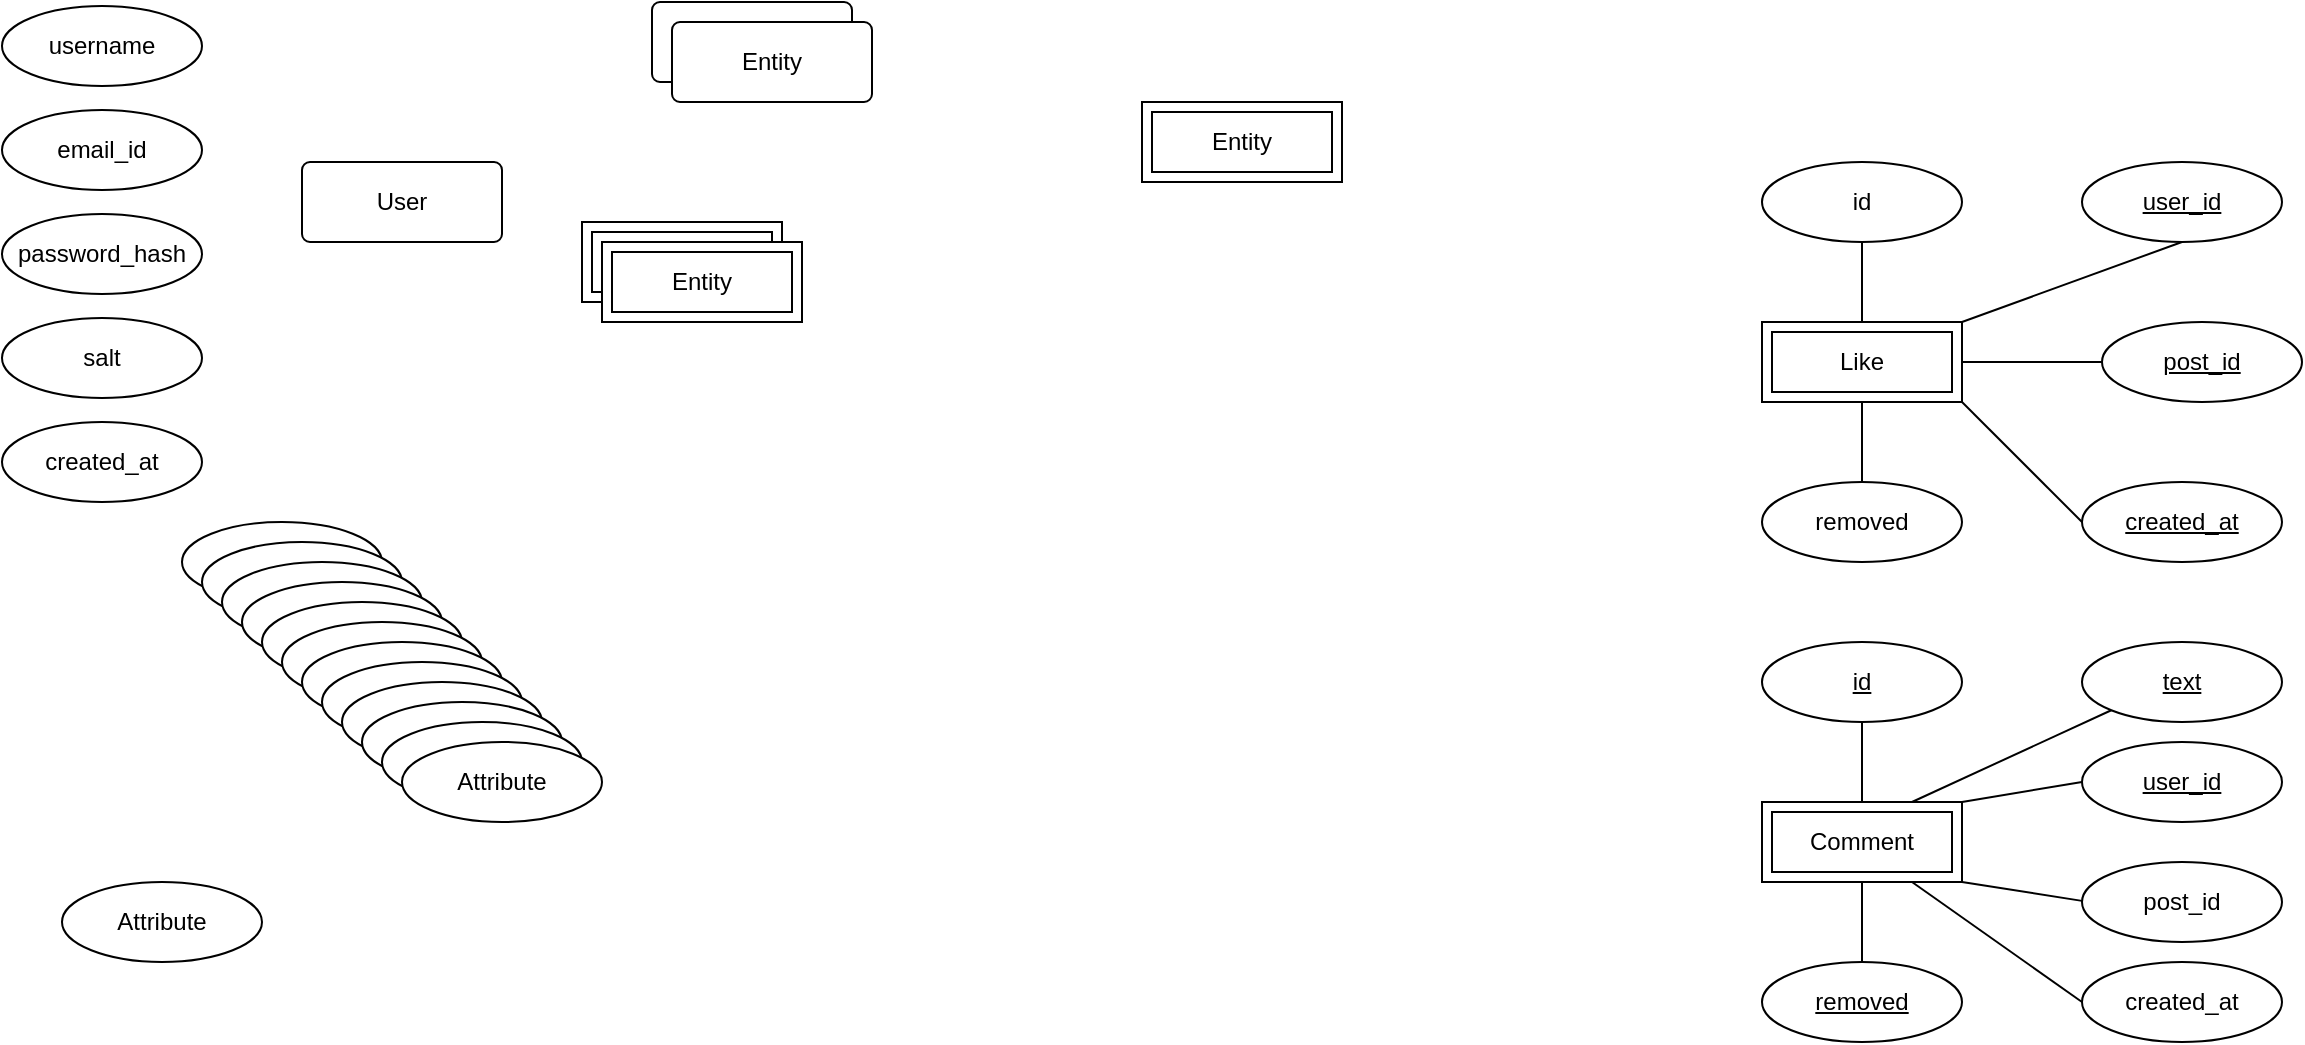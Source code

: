 <mxfile version="22.0.4" type="github">
  <diagram id="R2lEEEUBdFMjLlhIrx00" name="Page-1">
    <mxGraphModel dx="934" dy="591" grid="1" gridSize="10" guides="1" tooltips="1" connect="1" arrows="1" fold="1" page="1" pageScale="1" pageWidth="850" pageHeight="1100" math="0" shadow="0" extFonts="Permanent Marker^https://fonts.googleapis.com/css?family=Permanent+Marker">
      <root>
        <mxCell id="0" />
        <mxCell id="1" parent="0" />
        <mxCell id="sRpCe-yu5LOxPwtg6V8U-1" value="Entity" style="rounded=1;arcSize=10;whiteSpace=wrap;html=1;align=center;" parent="1" vertex="1">
          <mxGeometry x="365" y="80" width="100" height="40" as="geometry" />
        </mxCell>
        <mxCell id="sRpCe-yu5LOxPwtg6V8U-10" value="username" style="ellipse;whiteSpace=wrap;html=1;align=center;" parent="1" vertex="1">
          <mxGeometry x="40" y="82" width="100" height="40" as="geometry" />
        </mxCell>
        <mxCell id="sRpCe-yu5LOxPwtg6V8U-11" value="email_id" style="ellipse;whiteSpace=wrap;html=1;align=center;" parent="1" vertex="1">
          <mxGeometry x="40" y="134" width="100" height="40" as="geometry" />
        </mxCell>
        <mxCell id="sRpCe-yu5LOxPwtg6V8U-12" value="password_hash" style="ellipse;whiteSpace=wrap;html=1;align=center;" parent="1" vertex="1">
          <mxGeometry x="40" y="186" width="100" height="40" as="geometry" />
        </mxCell>
        <mxCell id="sRpCe-yu5LOxPwtg6V8U-13" value="salt" style="ellipse;whiteSpace=wrap;html=1;align=center;" parent="1" vertex="1">
          <mxGeometry x="40" y="238" width="100" height="40" as="geometry" />
        </mxCell>
        <mxCell id="sRpCe-yu5LOxPwtg6V8U-14" value="created_at" style="ellipse;whiteSpace=wrap;html=1;align=center;" parent="1" vertex="1">
          <mxGeometry x="40" y="290" width="100" height="40" as="geometry" />
        </mxCell>
        <mxCell id="sRpCe-yu5LOxPwtg6V8U-15" value="Attribute" style="ellipse;whiteSpace=wrap;html=1;align=center;" parent="1" vertex="1">
          <mxGeometry x="130" y="340" width="100" height="40" as="geometry" />
        </mxCell>
        <mxCell id="sRpCe-yu5LOxPwtg6V8U-16" value="Attribute" style="ellipse;whiteSpace=wrap;html=1;align=center;" parent="1" vertex="1">
          <mxGeometry x="140" y="350" width="100" height="40" as="geometry" />
        </mxCell>
        <mxCell id="sRpCe-yu5LOxPwtg6V8U-17" value="Attribute" style="ellipse;whiteSpace=wrap;html=1;align=center;" parent="1" vertex="1">
          <mxGeometry x="150" y="360" width="100" height="40" as="geometry" />
        </mxCell>
        <mxCell id="sRpCe-yu5LOxPwtg6V8U-18" value="Attribute" style="ellipse;whiteSpace=wrap;html=1;align=center;" parent="1" vertex="1">
          <mxGeometry x="160" y="370" width="100" height="40" as="geometry" />
        </mxCell>
        <mxCell id="sRpCe-yu5LOxPwtg6V8U-19" value="Attribute" style="ellipse;whiteSpace=wrap;html=1;align=center;" parent="1" vertex="1">
          <mxGeometry x="170" y="380" width="100" height="40" as="geometry" />
        </mxCell>
        <mxCell id="sRpCe-yu5LOxPwtg6V8U-20" value="Attribute" style="ellipse;whiteSpace=wrap;html=1;align=center;" parent="1" vertex="1">
          <mxGeometry x="180" y="390" width="100" height="40" as="geometry" />
        </mxCell>
        <mxCell id="sRpCe-yu5LOxPwtg6V8U-21" value="Attribute" style="ellipse;whiteSpace=wrap;html=1;align=center;" parent="1" vertex="1">
          <mxGeometry x="190" y="400" width="100" height="40" as="geometry" />
        </mxCell>
        <mxCell id="sRpCe-yu5LOxPwtg6V8U-22" value="Attribute" style="ellipse;whiteSpace=wrap;html=1;align=center;" parent="1" vertex="1">
          <mxGeometry x="200" y="410" width="100" height="40" as="geometry" />
        </mxCell>
        <mxCell id="sRpCe-yu5LOxPwtg6V8U-23" value="Attribute" style="ellipse;whiteSpace=wrap;html=1;align=center;" parent="1" vertex="1">
          <mxGeometry x="210" y="420" width="100" height="40" as="geometry" />
        </mxCell>
        <mxCell id="sRpCe-yu5LOxPwtg6V8U-24" value="Attribute" style="ellipse;whiteSpace=wrap;html=1;align=center;" parent="1" vertex="1">
          <mxGeometry x="220" y="430" width="100" height="40" as="geometry" />
        </mxCell>
        <mxCell id="sRpCe-yu5LOxPwtg6V8U-25" value="Attribute" style="ellipse;whiteSpace=wrap;html=1;align=center;" parent="1" vertex="1">
          <mxGeometry x="230" y="440" width="100" height="40" as="geometry" />
        </mxCell>
        <mxCell id="sRpCe-yu5LOxPwtg6V8U-26" value="Attribute" style="ellipse;whiteSpace=wrap;html=1;align=center;" parent="1" vertex="1">
          <mxGeometry x="240" y="450" width="100" height="40" as="geometry" />
        </mxCell>
        <mxCell id="sRpCe-yu5LOxPwtg6V8U-27" value="created_at" style="ellipse;whiteSpace=wrap;html=1;align=center;" parent="1" vertex="1">
          <mxGeometry x="1080" y="560" width="100" height="40" as="geometry" />
        </mxCell>
        <mxCell id="sRpCe-yu5LOxPwtg6V8U-28" value="post_id" style="ellipse;whiteSpace=wrap;html=1;align=center;" parent="1" vertex="1">
          <mxGeometry x="1080" y="510" width="100" height="40" as="geometry" />
        </mxCell>
        <mxCell id="sRpCe-yu5LOxPwtg6V8U-29" value="Attribute" style="ellipse;whiteSpace=wrap;html=1;align=center;" parent="1" vertex="1">
          <mxGeometry x="70" y="520" width="100" height="40" as="geometry" />
        </mxCell>
        <mxCell id="sRpCe-yu5LOxPwtg6V8U-30" value="id" style="ellipse;whiteSpace=wrap;html=1;align=center;" parent="1" vertex="1">
          <mxGeometry x="920" y="160" width="100" height="40" as="geometry" />
        </mxCell>
        <mxCell id="sRpCe-yu5LOxPwtg6V8U-31" value="removed" style="ellipse;whiteSpace=wrap;html=1;align=center;" parent="1" vertex="1">
          <mxGeometry x="920" y="320" width="100" height="40" as="geometry" />
        </mxCell>
        <mxCell id="sRpCe-yu5LOxPwtg6V8U-32" value="Entity" style="rounded=1;arcSize=10;whiteSpace=wrap;html=1;align=center;" parent="1" vertex="1">
          <mxGeometry x="375" y="90" width="100" height="40" as="geometry" />
        </mxCell>
        <mxCell id="sRpCe-yu5LOxPwtg6V8U-33" value="User" style="rounded=1;arcSize=10;whiteSpace=wrap;html=1;align=center;" parent="1" vertex="1">
          <mxGeometry x="190" y="160" width="100" height="40" as="geometry" />
        </mxCell>
        <mxCell id="sRpCe-yu5LOxPwtg6V8U-34" value="Entity" style="shape=ext;margin=3;double=1;whiteSpace=wrap;html=1;align=center;" parent="1" vertex="1">
          <mxGeometry x="330" y="190" width="100" height="40" as="geometry" />
        </mxCell>
        <mxCell id="sRpCe-yu5LOxPwtg6V8U-35" value="Entity" style="shape=ext;margin=3;double=1;whiteSpace=wrap;html=1;align=center;" parent="1" vertex="1">
          <mxGeometry x="340" y="200" width="100" height="40" as="geometry" />
        </mxCell>
        <mxCell id="sRpCe-yu5LOxPwtg6V8U-36" value="Like" style="shape=ext;margin=3;double=1;whiteSpace=wrap;html=1;align=center;" parent="1" vertex="1">
          <mxGeometry x="920" y="240" width="100" height="40" as="geometry" />
        </mxCell>
        <mxCell id="sRpCe-yu5LOxPwtg6V8U-37" value="Comment" style="shape=ext;margin=3;double=1;whiteSpace=wrap;html=1;align=center;" parent="1" vertex="1">
          <mxGeometry x="920" y="480" width="100" height="40" as="geometry" />
        </mxCell>
        <mxCell id="sRpCe-yu5LOxPwtg6V8U-38" value="Entity" style="shape=ext;margin=3;double=1;whiteSpace=wrap;html=1;align=center;" parent="1" vertex="1">
          <mxGeometry x="610" y="130" width="100" height="40" as="geometry" />
        </mxCell>
        <mxCell id="sRpCe-yu5LOxPwtg6V8U-39" value="user_id" style="ellipse;whiteSpace=wrap;html=1;align=center;fontStyle=4;" parent="1" vertex="1">
          <mxGeometry x="1080" y="450" width="100" height="40" as="geometry" />
        </mxCell>
        <mxCell id="sRpCe-yu5LOxPwtg6V8U-40" value="text" style="ellipse;whiteSpace=wrap;html=1;align=center;fontStyle=4;" parent="1" vertex="1">
          <mxGeometry x="1080" y="400" width="100" height="40" as="geometry" />
        </mxCell>
        <mxCell id="sRpCe-yu5LOxPwtg6V8U-41" value="removed" style="ellipse;whiteSpace=wrap;html=1;align=center;fontStyle=4;" parent="1" vertex="1">
          <mxGeometry x="920" y="560" width="100" height="40" as="geometry" />
        </mxCell>
        <mxCell id="sRpCe-yu5LOxPwtg6V8U-42" value="id" style="ellipse;whiteSpace=wrap;html=1;align=center;fontStyle=4;" parent="1" vertex="1">
          <mxGeometry x="920" y="400" width="100" height="40" as="geometry" />
        </mxCell>
        <mxCell id="sRpCe-yu5LOxPwtg6V8U-43" value="created_at" style="ellipse;whiteSpace=wrap;html=1;align=center;fontStyle=4;" parent="1" vertex="1">
          <mxGeometry x="1080" y="320" width="100" height="40" as="geometry" />
        </mxCell>
        <mxCell id="sRpCe-yu5LOxPwtg6V8U-44" value="user_id" style="ellipse;whiteSpace=wrap;html=1;align=center;fontStyle=4;" parent="1" vertex="1">
          <mxGeometry x="1080" y="160" width="100" height="40" as="geometry" />
        </mxCell>
        <mxCell id="sRpCe-yu5LOxPwtg6V8U-45" value="post_id" style="ellipse;whiteSpace=wrap;html=1;align=center;fontStyle=4;" parent="1" vertex="1">
          <mxGeometry x="1090" y="240" width="100" height="40" as="geometry" />
        </mxCell>
        <mxCell id="IwPXHoNAorRm5awaYg3U-1" value="" style="endArrow=none;html=1;rounded=0;entryX=0.5;entryY=1;entryDx=0;entryDy=0;exitX=0.5;exitY=0;exitDx=0;exitDy=0;" edge="1" parent="1" source="sRpCe-yu5LOxPwtg6V8U-36" target="sRpCe-yu5LOxPwtg6V8U-30">
          <mxGeometry relative="1" as="geometry">
            <mxPoint x="670" y="250" as="sourcePoint" />
            <mxPoint x="830" y="250" as="targetPoint" />
          </mxGeometry>
        </mxCell>
        <mxCell id="IwPXHoNAorRm5awaYg3U-2" value="" style="endArrow=none;html=1;rounded=0;entryX=0.5;entryY=1;entryDx=0;entryDy=0;exitX=0.5;exitY=0;exitDx=0;exitDy=0;" edge="1" parent="1" source="sRpCe-yu5LOxPwtg6V8U-31" target="sRpCe-yu5LOxPwtg6V8U-36">
          <mxGeometry relative="1" as="geometry">
            <mxPoint x="670" y="250" as="sourcePoint" />
            <mxPoint x="830" y="250" as="targetPoint" />
          </mxGeometry>
        </mxCell>
        <mxCell id="IwPXHoNAorRm5awaYg3U-3" value="" style="endArrow=none;html=1;rounded=0;exitX=0.5;exitY=1;exitDx=0;exitDy=0;entryX=1;entryY=0;entryDx=0;entryDy=0;" edge="1" parent="1" source="sRpCe-yu5LOxPwtg6V8U-44" target="sRpCe-yu5LOxPwtg6V8U-36">
          <mxGeometry relative="1" as="geometry">
            <mxPoint x="670" y="250" as="sourcePoint" />
            <mxPoint x="830" y="250" as="targetPoint" />
          </mxGeometry>
        </mxCell>
        <mxCell id="IwPXHoNAorRm5awaYg3U-4" value="" style="endArrow=none;html=1;rounded=0;entryX=0;entryY=0.5;entryDx=0;entryDy=0;" edge="1" parent="1" target="sRpCe-yu5LOxPwtg6V8U-45">
          <mxGeometry relative="1" as="geometry">
            <mxPoint x="1020" y="260" as="sourcePoint" />
            <mxPoint x="830" y="250" as="targetPoint" />
          </mxGeometry>
        </mxCell>
        <mxCell id="IwPXHoNAorRm5awaYg3U-5" value="" style="endArrow=none;html=1;rounded=0;entryX=0;entryY=0.5;entryDx=0;entryDy=0;exitX=1;exitY=1;exitDx=0;exitDy=0;" edge="1" parent="1" source="sRpCe-yu5LOxPwtg6V8U-36" target="sRpCe-yu5LOxPwtg6V8U-43">
          <mxGeometry relative="1" as="geometry">
            <mxPoint x="670" y="250" as="sourcePoint" />
            <mxPoint x="830" y="250" as="targetPoint" />
          </mxGeometry>
        </mxCell>
        <mxCell id="IwPXHoNAorRm5awaYg3U-6" value="" style="endArrow=none;html=1;rounded=0;entryX=0;entryY=0.5;entryDx=0;entryDy=0;exitX=0.75;exitY=1;exitDx=0;exitDy=0;" edge="1" parent="1" source="sRpCe-yu5LOxPwtg6V8U-37" target="sRpCe-yu5LOxPwtg6V8U-27">
          <mxGeometry relative="1" as="geometry">
            <mxPoint x="760" y="450" as="sourcePoint" />
            <mxPoint x="920" y="450" as="targetPoint" />
          </mxGeometry>
        </mxCell>
        <mxCell id="IwPXHoNAorRm5awaYg3U-7" value="" style="endArrow=none;html=1;rounded=0;exitX=1;exitY=1;exitDx=0;exitDy=0;" edge="1" parent="1" source="sRpCe-yu5LOxPwtg6V8U-37">
          <mxGeometry relative="1" as="geometry">
            <mxPoint x="920" y="529.44" as="sourcePoint" />
            <mxPoint x="1080" y="529.44" as="targetPoint" />
          </mxGeometry>
        </mxCell>
        <mxCell id="IwPXHoNAorRm5awaYg3U-8" value="" style="endArrow=none;html=1;rounded=0;entryX=0;entryY=0.5;entryDx=0;entryDy=0;exitX=1;exitY=0;exitDx=0;exitDy=0;" edge="1" parent="1" source="sRpCe-yu5LOxPwtg6V8U-37" target="sRpCe-yu5LOxPwtg6V8U-39">
          <mxGeometry relative="1" as="geometry">
            <mxPoint x="760" y="430" as="sourcePoint" />
            <mxPoint x="920" y="430" as="targetPoint" />
          </mxGeometry>
        </mxCell>
        <mxCell id="IwPXHoNAorRm5awaYg3U-9" value="" style="endArrow=none;html=1;rounded=0;entryX=0;entryY=1;entryDx=0;entryDy=0;exitX=0.75;exitY=0;exitDx=0;exitDy=0;" edge="1" parent="1" source="sRpCe-yu5LOxPwtg6V8U-37" target="sRpCe-yu5LOxPwtg6V8U-40">
          <mxGeometry relative="1" as="geometry">
            <mxPoint x="760" y="430" as="sourcePoint" />
            <mxPoint x="920" y="430" as="targetPoint" />
          </mxGeometry>
        </mxCell>
        <mxCell id="IwPXHoNAorRm5awaYg3U-10" value="" style="endArrow=none;html=1;rounded=0;entryX=0.5;entryY=0;entryDx=0;entryDy=0;exitX=0.5;exitY=1;exitDx=0;exitDy=0;" edge="1" parent="1" source="sRpCe-yu5LOxPwtg6V8U-37" target="sRpCe-yu5LOxPwtg6V8U-41">
          <mxGeometry relative="1" as="geometry">
            <mxPoint x="760" y="430" as="sourcePoint" />
            <mxPoint x="920" y="430" as="targetPoint" />
          </mxGeometry>
        </mxCell>
        <mxCell id="IwPXHoNAorRm5awaYg3U-11" value="" style="endArrow=none;html=1;rounded=0;entryX=0.5;entryY=1;entryDx=0;entryDy=0;" edge="1" parent="1" source="sRpCe-yu5LOxPwtg6V8U-37" target="sRpCe-yu5LOxPwtg6V8U-42">
          <mxGeometry relative="1" as="geometry">
            <mxPoint x="760" y="430" as="sourcePoint" />
            <mxPoint x="920" y="430" as="targetPoint" />
          </mxGeometry>
        </mxCell>
      </root>
    </mxGraphModel>
  </diagram>
</mxfile>
